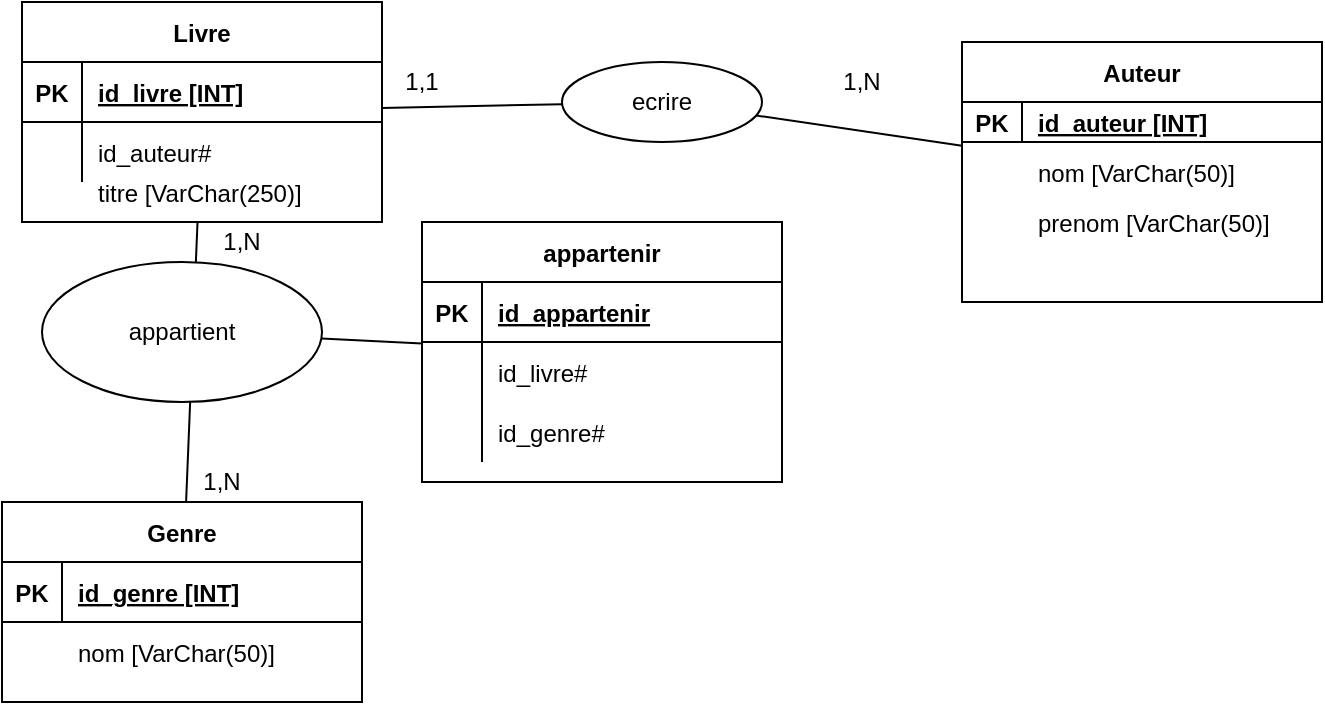 <mxfile version="15.0.2" type="github">
  <diagram id="AbCE0Ak5oIQ9xh3UHS5y" name="Page-1">
    <mxGraphModel dx="1102" dy="572" grid="1" gridSize="10" guides="1" tooltips="1" connect="1" arrows="1" fold="1" page="1" pageScale="1" pageWidth="827" pageHeight="1169" math="0" shadow="0">
      <root>
        <mxCell id="0" />
        <mxCell id="1" parent="0" />
        <mxCell id="mOvz1noFgvbSAtTz_Kud-14" value="Auteur" style="shape=table;startSize=30;container=1;collapsible=1;childLayout=tableLayout;fixedRows=1;rowLines=0;fontStyle=1;align=center;resizeLast=1;" parent="1" vertex="1">
          <mxGeometry x="550" y="180" width="180" height="130" as="geometry" />
        </mxCell>
        <mxCell id="mOvz1noFgvbSAtTz_Kud-15" value="" style="shape=partialRectangle;collapsible=0;dropTarget=0;pointerEvents=0;fillColor=none;top=0;left=0;bottom=1;right=0;points=[[0,0.5],[1,0.5]];portConstraint=eastwest;" parent="mOvz1noFgvbSAtTz_Kud-14" vertex="1">
          <mxGeometry y="30" width="180" height="20" as="geometry" />
        </mxCell>
        <mxCell id="mOvz1noFgvbSAtTz_Kud-16" value="PK" style="shape=partialRectangle;connectable=0;fillColor=none;top=0;left=0;bottom=0;right=0;fontStyle=1;overflow=hidden;" parent="mOvz1noFgvbSAtTz_Kud-15" vertex="1">
          <mxGeometry width="30" height="20" as="geometry" />
        </mxCell>
        <mxCell id="mOvz1noFgvbSAtTz_Kud-17" value="id_auteur [INT]" style="shape=partialRectangle;connectable=0;fillColor=none;top=0;left=0;bottom=0;right=0;align=left;spacingLeft=6;fontStyle=5;overflow=hidden;" parent="mOvz1noFgvbSAtTz_Kud-15" vertex="1">
          <mxGeometry x="30" width="150" height="20" as="geometry" />
        </mxCell>
        <mxCell id="mOvz1noFgvbSAtTz_Kud-33" value="1,1" style="text;html=1;strokeColor=none;fillColor=none;align=center;verticalAlign=middle;whiteSpace=wrap;rounded=0;" parent="1" vertex="1">
          <mxGeometry x="260" y="190" width="40" height="20" as="geometry" />
        </mxCell>
        <mxCell id="mOvz1noFgvbSAtTz_Kud-34" value="1,N" style="text;html=1;strokeColor=none;fillColor=none;align=center;verticalAlign=middle;whiteSpace=wrap;rounded=0;" parent="1" vertex="1">
          <mxGeometry x="480" y="190" width="40" height="20" as="geometry" />
        </mxCell>
        <mxCell id="mOvz1noFgvbSAtTz_Kud-35" value="Genre" style="shape=table;startSize=30;container=1;collapsible=1;childLayout=tableLayout;fixedRows=1;rowLines=0;fontStyle=1;align=center;resizeLast=1;" parent="1" vertex="1">
          <mxGeometry x="70" y="410" width="180" height="100" as="geometry" />
        </mxCell>
        <mxCell id="mOvz1noFgvbSAtTz_Kud-36" value="" style="shape=partialRectangle;collapsible=0;dropTarget=0;pointerEvents=0;fillColor=none;top=0;left=0;bottom=1;right=0;points=[[0,0.5],[1,0.5]];portConstraint=eastwest;" parent="mOvz1noFgvbSAtTz_Kud-35" vertex="1">
          <mxGeometry y="30" width="180" height="30" as="geometry" />
        </mxCell>
        <mxCell id="mOvz1noFgvbSAtTz_Kud-37" value="PK" style="shape=partialRectangle;connectable=0;fillColor=none;top=0;left=0;bottom=0;right=0;fontStyle=1;overflow=hidden;" parent="mOvz1noFgvbSAtTz_Kud-36" vertex="1">
          <mxGeometry width="30" height="30" as="geometry" />
        </mxCell>
        <mxCell id="mOvz1noFgvbSAtTz_Kud-38" value="id_genre [INT]" style="shape=partialRectangle;connectable=0;fillColor=none;top=0;left=0;bottom=0;right=0;align=left;spacingLeft=6;fontStyle=5;overflow=hidden;" parent="mOvz1noFgvbSAtTz_Kud-36" vertex="1">
          <mxGeometry x="30" width="150" height="30" as="geometry" />
        </mxCell>
        <mxCell id="mOvz1noFgvbSAtTz_Kud-40" value="" style="endArrow=none;html=1;rounded=0;" parent="1" source="mOvz1noFgvbSAtTz_Kud-62" target="mOvz1noFgvbSAtTz_Kud-35" edge="1">
          <mxGeometry relative="1" as="geometry">
            <mxPoint x="160" y="220" as="sourcePoint" />
            <mxPoint x="160" y="400" as="targetPoint" />
          </mxGeometry>
        </mxCell>
        <mxCell id="mOvz1noFgvbSAtTz_Kud-62" value="Livre" style="shape=table;startSize=30;container=1;collapsible=1;childLayout=tableLayout;fixedRows=1;rowLines=0;fontStyle=1;align=center;resizeLast=1;" parent="1" vertex="1">
          <mxGeometry x="80" y="160" width="180" height="110" as="geometry" />
        </mxCell>
        <mxCell id="mOvz1noFgvbSAtTz_Kud-63" value="" style="shape=partialRectangle;collapsible=0;dropTarget=0;pointerEvents=0;fillColor=none;top=0;left=0;bottom=1;right=0;points=[[0,0.5],[1,0.5]];portConstraint=eastwest;" parent="mOvz1noFgvbSAtTz_Kud-62" vertex="1">
          <mxGeometry y="30" width="180" height="30" as="geometry" />
        </mxCell>
        <mxCell id="mOvz1noFgvbSAtTz_Kud-64" value="PK" style="shape=partialRectangle;connectable=0;fillColor=none;top=0;left=0;bottom=0;right=0;fontStyle=1;overflow=hidden;" parent="mOvz1noFgvbSAtTz_Kud-63" vertex="1">
          <mxGeometry width="30" height="30" as="geometry" />
        </mxCell>
        <mxCell id="mOvz1noFgvbSAtTz_Kud-65" value="id_livre [INT]" style="shape=partialRectangle;connectable=0;fillColor=none;top=0;left=0;bottom=0;right=0;align=left;spacingLeft=6;fontStyle=5;overflow=hidden;" parent="mOvz1noFgvbSAtTz_Kud-63" vertex="1">
          <mxGeometry x="30" width="150" height="30" as="geometry" />
        </mxCell>
        <mxCell id="mOvz1noFgvbSAtTz_Kud-66" value="" style="shape=partialRectangle;collapsible=0;dropTarget=0;pointerEvents=0;fillColor=none;top=0;left=0;bottom=0;right=0;points=[[0,0.5],[1,0.5]];portConstraint=eastwest;" parent="mOvz1noFgvbSAtTz_Kud-62" vertex="1">
          <mxGeometry y="60" width="180" height="30" as="geometry" />
        </mxCell>
        <mxCell id="mOvz1noFgvbSAtTz_Kud-67" value="" style="shape=partialRectangle;connectable=0;fillColor=none;top=0;left=0;bottom=0;right=0;editable=1;overflow=hidden;" parent="mOvz1noFgvbSAtTz_Kud-66" vertex="1">
          <mxGeometry width="30" height="30" as="geometry" />
        </mxCell>
        <mxCell id="mOvz1noFgvbSAtTz_Kud-68" value="id_auteur#" style="shape=partialRectangle;connectable=0;fillColor=none;top=0;left=0;bottom=0;right=0;align=left;spacingLeft=6;overflow=hidden;" parent="mOvz1noFgvbSAtTz_Kud-66" vertex="1">
          <mxGeometry x="30" width="150" height="30" as="geometry" />
        </mxCell>
        <mxCell id="mOvz1noFgvbSAtTz_Kud-76" value="" style="endArrow=none;html=1;rounded=0;startArrow=none;" parent="1" source="lWQE9JphC08PYKFzjRkk-3" target="mOvz1noFgvbSAtTz_Kud-14" edge="1">
          <mxGeometry relative="1" as="geometry">
            <mxPoint x="177.872" y="270" as="sourcePoint" />
            <mxPoint x="171.489" y="420" as="targetPoint" />
          </mxGeometry>
        </mxCell>
        <mxCell id="mOvz1noFgvbSAtTz_Kud-77" value="appartient" style="ellipse;whiteSpace=wrap;html=1;" parent="1" vertex="1">
          <mxGeometry x="90" y="290" width="140" height="70" as="geometry" />
        </mxCell>
        <mxCell id="mOvz1noFgvbSAtTz_Kud-78" value="1,N" style="text;html=1;strokeColor=none;fillColor=none;align=center;verticalAlign=middle;whiteSpace=wrap;rounded=0;" parent="1" vertex="1">
          <mxGeometry x="160" y="390" width="40" height="20" as="geometry" />
        </mxCell>
        <mxCell id="mOvz1noFgvbSAtTz_Kud-79" value="1,N" style="text;html=1;strokeColor=none;fillColor=none;align=center;verticalAlign=middle;whiteSpace=wrap;rounded=0;" parent="1" vertex="1">
          <mxGeometry x="170" y="270" width="40" height="20" as="geometry" />
        </mxCell>
        <mxCell id="mOvz1noFgvbSAtTz_Kud-80" value="appartenir" style="shape=table;startSize=30;container=1;collapsible=1;childLayout=tableLayout;fixedRows=1;rowLines=0;fontStyle=1;align=center;resizeLast=1;" parent="1" vertex="1">
          <mxGeometry x="280" y="270" width="180" height="130" as="geometry" />
        </mxCell>
        <mxCell id="mOvz1noFgvbSAtTz_Kud-81" value="" style="shape=partialRectangle;collapsible=0;dropTarget=0;pointerEvents=0;fillColor=none;top=0;left=0;bottom=1;right=0;points=[[0,0.5],[1,0.5]];portConstraint=eastwest;" parent="mOvz1noFgvbSAtTz_Kud-80" vertex="1">
          <mxGeometry y="30" width="180" height="30" as="geometry" />
        </mxCell>
        <mxCell id="mOvz1noFgvbSAtTz_Kud-82" value="PK" style="shape=partialRectangle;connectable=0;fillColor=none;top=0;left=0;bottom=0;right=0;fontStyle=1;overflow=hidden;" parent="mOvz1noFgvbSAtTz_Kud-81" vertex="1">
          <mxGeometry width="30" height="30" as="geometry" />
        </mxCell>
        <mxCell id="mOvz1noFgvbSAtTz_Kud-83" value="id_appartenir" style="shape=partialRectangle;connectable=0;fillColor=none;top=0;left=0;bottom=0;right=0;align=left;spacingLeft=6;fontStyle=5;overflow=hidden;" parent="mOvz1noFgvbSAtTz_Kud-81" vertex="1">
          <mxGeometry x="30" width="150" height="30" as="geometry" />
        </mxCell>
        <mxCell id="mOvz1noFgvbSAtTz_Kud-84" value="" style="shape=partialRectangle;collapsible=0;dropTarget=0;pointerEvents=0;fillColor=none;top=0;left=0;bottom=0;right=0;points=[[0,0.5],[1,0.5]];portConstraint=eastwest;" parent="mOvz1noFgvbSAtTz_Kud-80" vertex="1">
          <mxGeometry y="60" width="180" height="30" as="geometry" />
        </mxCell>
        <mxCell id="mOvz1noFgvbSAtTz_Kud-85" value="" style="shape=partialRectangle;connectable=0;fillColor=none;top=0;left=0;bottom=0;right=0;editable=1;overflow=hidden;" parent="mOvz1noFgvbSAtTz_Kud-84" vertex="1">
          <mxGeometry width="30" height="30" as="geometry" />
        </mxCell>
        <mxCell id="mOvz1noFgvbSAtTz_Kud-86" value="id_livre#" style="shape=partialRectangle;connectable=0;fillColor=none;top=0;left=0;bottom=0;right=0;align=left;spacingLeft=6;overflow=hidden;" parent="mOvz1noFgvbSAtTz_Kud-84" vertex="1">
          <mxGeometry x="30" width="150" height="30" as="geometry" />
        </mxCell>
        <mxCell id="mOvz1noFgvbSAtTz_Kud-87" value="" style="shape=partialRectangle;collapsible=0;dropTarget=0;pointerEvents=0;fillColor=none;top=0;left=0;bottom=0;right=0;points=[[0,0.5],[1,0.5]];portConstraint=eastwest;" parent="mOvz1noFgvbSAtTz_Kud-80" vertex="1">
          <mxGeometry y="90" width="180" height="30" as="geometry" />
        </mxCell>
        <mxCell id="mOvz1noFgvbSAtTz_Kud-88" value="" style="shape=partialRectangle;connectable=0;fillColor=none;top=0;left=0;bottom=0;right=0;editable=1;overflow=hidden;" parent="mOvz1noFgvbSAtTz_Kud-87" vertex="1">
          <mxGeometry width="30" height="30" as="geometry" />
        </mxCell>
        <mxCell id="mOvz1noFgvbSAtTz_Kud-89" value="id_genre#" style="shape=partialRectangle;connectable=0;fillColor=none;top=0;left=0;bottom=0;right=0;align=left;spacingLeft=6;overflow=hidden;" parent="mOvz1noFgvbSAtTz_Kud-87" vertex="1">
          <mxGeometry x="30" width="150" height="30" as="geometry" />
        </mxCell>
        <mxCell id="mOvz1noFgvbSAtTz_Kud-93" value="" style="endArrow=none;html=1;rounded=0;" parent="1" source="mOvz1noFgvbSAtTz_Kud-77" target="mOvz1noFgvbSAtTz_Kud-80" edge="1">
          <mxGeometry relative="1" as="geometry">
            <mxPoint x="210" y="310" as="sourcePoint" />
            <mxPoint x="370" y="310" as="targetPoint" />
          </mxGeometry>
        </mxCell>
        <mxCell id="lWQE9JphC08PYKFzjRkk-3" value="ecrire" style="ellipse;whiteSpace=wrap;html=1;align=center;" vertex="1" parent="1">
          <mxGeometry x="350" y="190" width="100" height="40" as="geometry" />
        </mxCell>
        <mxCell id="lWQE9JphC08PYKFzjRkk-4" value="" style="endArrow=none;html=1;rounded=0;" edge="1" parent="1" source="mOvz1noFgvbSAtTz_Kud-62" target="lWQE9JphC08PYKFzjRkk-3">
          <mxGeometry relative="1" as="geometry">
            <mxPoint x="260" y="210" as="sourcePoint" />
            <mxPoint x="550" y="210" as="targetPoint" />
          </mxGeometry>
        </mxCell>
        <mxCell id="lWQE9JphC08PYKFzjRkk-7" value="nom  [VarChar(50)]" style="shape=partialRectangle;connectable=0;fillColor=none;top=0;left=0;bottom=0;right=0;align=left;spacingLeft=6;overflow=hidden;" vertex="1" parent="1">
          <mxGeometry x="100" y="470" width="150" height="30" as="geometry" />
        </mxCell>
        <mxCell id="lWQE9JphC08PYKFzjRkk-8" value="nom  [VarChar(50)]" style="shape=partialRectangle;connectable=0;fillColor=none;top=0;left=0;bottom=0;right=0;align=left;spacingLeft=6;overflow=hidden;" vertex="1" parent="1">
          <mxGeometry x="580" y="230" width="150" height="30" as="geometry" />
        </mxCell>
        <mxCell id="lWQE9JphC08PYKFzjRkk-9" value="prenom [VarChar(50)]" style="shape=partialRectangle;connectable=0;fillColor=none;top=0;left=0;bottom=0;right=0;align=left;spacingLeft=6;overflow=hidden;" vertex="1" parent="1">
          <mxGeometry x="580" y="255" width="150" height="30" as="geometry" />
        </mxCell>
        <mxCell id="lWQE9JphC08PYKFzjRkk-10" value="" style="shape=partialRectangle;collapsible=0;dropTarget=0;pointerEvents=0;fillColor=none;top=0;left=0;bottom=0;right=0;points=[[0,0.5],[1,0.5]];portConstraint=eastwest;" vertex="1" parent="1">
          <mxGeometry x="80" y="240" width="180" height="30" as="geometry" />
        </mxCell>
        <mxCell id="lWQE9JphC08PYKFzjRkk-11" value="" style="shape=partialRectangle;connectable=0;fillColor=none;top=0;left=0;bottom=0;right=0;editable=1;overflow=hidden;" vertex="1" parent="lWQE9JphC08PYKFzjRkk-10">
          <mxGeometry width="30" height="30" as="geometry" />
        </mxCell>
        <mxCell id="lWQE9JphC08PYKFzjRkk-12" value="titre [VarChar(250)]" style="shape=partialRectangle;connectable=0;fillColor=none;top=0;left=0;bottom=0;right=0;align=left;spacingLeft=6;overflow=hidden;" vertex="1" parent="lWQE9JphC08PYKFzjRkk-10">
          <mxGeometry x="30" width="150" height="30" as="geometry" />
        </mxCell>
      </root>
    </mxGraphModel>
  </diagram>
</mxfile>
